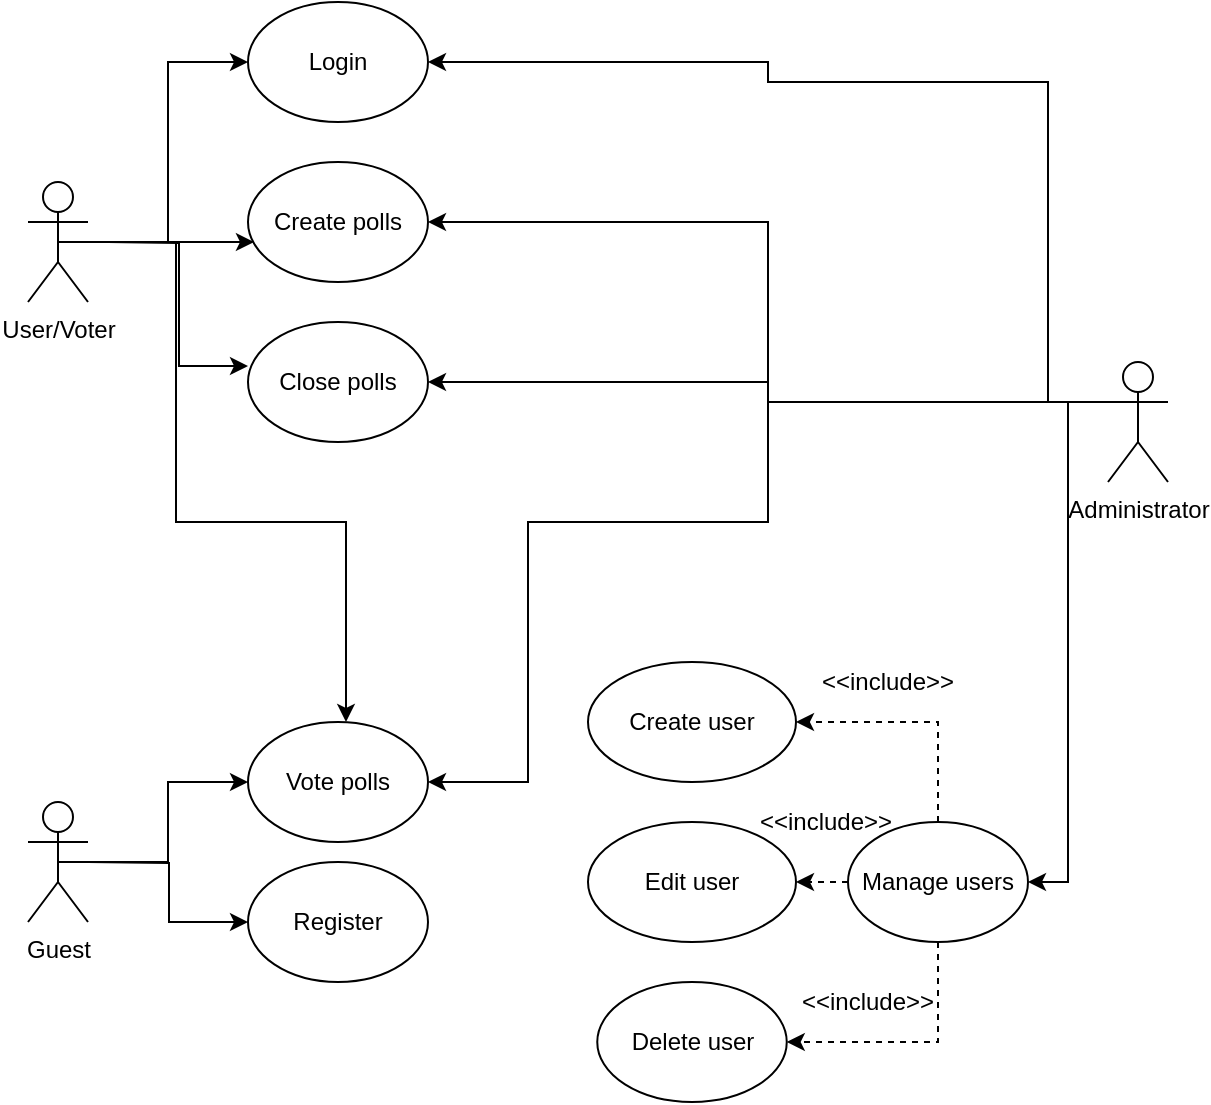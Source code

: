 <mxfile version="13.7.0" type="github">
  <diagram id="-ZjtS6gjc1SuAes6MkAO" name="Page-1">
    <mxGraphModel dx="2062" dy="1140" grid="1" gridSize="10" guides="1" tooltips="1" connect="1" arrows="1" fold="1" page="1" pageScale="1" pageWidth="827" pageHeight="1169" math="0" shadow="0">
      <root>
        <mxCell id="0" />
        <mxCell id="1" parent="0" />
        <mxCell id="IsQ_zeZgU_FJPywSF7nE-23" style="edgeStyle=orthogonalEdgeStyle;rounded=0;orthogonalLoop=1;jettySize=auto;html=1;entryX=0;entryY=0.5;entryDx=0;entryDy=0;" parent="1" target="IsQ_zeZgU_FJPywSF7nE-4" edge="1">
          <mxGeometry relative="1" as="geometry">
            <mxPoint x="220" y="140" as="sourcePoint" />
            <Array as="points">
              <mxPoint x="220" y="140" />
              <mxPoint x="260" y="140" />
              <mxPoint x="260" y="50" />
            </Array>
          </mxGeometry>
        </mxCell>
        <mxCell id="IsQ_zeZgU_FJPywSF7nE-24" style="edgeStyle=orthogonalEdgeStyle;rounded=0;orthogonalLoop=1;jettySize=auto;html=1;exitX=0.5;exitY=0.5;exitDx=0;exitDy=0;exitPerimeter=0;entryX=0.033;entryY=0.667;entryDx=0;entryDy=0;entryPerimeter=0;" parent="1" source="IsQ_zeZgU_FJPywSF7nE-1" target="IsQ_zeZgU_FJPywSF7nE-5" edge="1">
          <mxGeometry relative="1" as="geometry" />
        </mxCell>
        <mxCell id="IsQ_zeZgU_FJPywSF7nE-25" style="edgeStyle=orthogonalEdgeStyle;rounded=0;orthogonalLoop=1;jettySize=auto;html=1;entryX=0;entryY=0.367;entryDx=0;entryDy=0;entryPerimeter=0;" parent="1" target="IsQ_zeZgU_FJPywSF7nE-8" edge="1">
          <mxGeometry relative="1" as="geometry">
            <mxPoint x="230" y="140" as="sourcePoint" />
          </mxGeometry>
        </mxCell>
        <mxCell id="IsQ_zeZgU_FJPywSF7nE-34" style="edgeStyle=orthogonalEdgeStyle;rounded=0;orthogonalLoop=1;jettySize=auto;html=1;exitX=0.5;exitY=0.5;exitDx=0;exitDy=0;exitPerimeter=0;entryX=0.5;entryY=0;entryDx=0;entryDy=0;" parent="1" edge="1">
          <mxGeometry relative="1" as="geometry">
            <mxPoint x="209" y="140" as="sourcePoint" />
            <mxPoint x="349" y="380" as="targetPoint" />
            <Array as="points">
              <mxPoint x="264" y="140" />
              <mxPoint x="264" y="280" />
              <mxPoint x="349" y="280" />
            </Array>
          </mxGeometry>
        </mxCell>
        <mxCell id="IsQ_zeZgU_FJPywSF7nE-1" value="User/Voter" style="shape=umlActor;verticalLabelPosition=bottom;verticalAlign=top;html=1;outlineConnect=0;" parent="1" vertex="1">
          <mxGeometry x="190" y="110" width="30" height="60" as="geometry" />
        </mxCell>
        <mxCell id="IsQ_zeZgU_FJPywSF7nE-17" style="edgeStyle=orthogonalEdgeStyle;rounded=0;orthogonalLoop=1;jettySize=auto;html=1;exitX=0;exitY=0.333;exitDx=0;exitDy=0;exitPerimeter=0;entryX=1;entryY=0.5;entryDx=0;entryDy=0;" parent="1" source="IsQ_zeZgU_FJPywSF7nE-2" target="IsQ_zeZgU_FJPywSF7nE-12" edge="1">
          <mxGeometry relative="1" as="geometry" />
        </mxCell>
        <mxCell id="IsQ_zeZgU_FJPywSF7nE-29" style="edgeStyle=orthogonalEdgeStyle;rounded=0;orthogonalLoop=1;jettySize=auto;html=1;entryX=1;entryY=0.5;entryDx=0;entryDy=0;" parent="1" target="IsQ_zeZgU_FJPywSF7nE-4" edge="1">
          <mxGeometry relative="1" as="geometry">
            <mxPoint x="720" y="220" as="sourcePoint" />
            <Array as="points">
              <mxPoint x="720" y="220" />
              <mxPoint x="700" y="220" />
              <mxPoint x="700" y="60" />
              <mxPoint x="560" y="60" />
              <mxPoint x="560" y="50" />
            </Array>
          </mxGeometry>
        </mxCell>
        <mxCell id="IsQ_zeZgU_FJPywSF7nE-31" style="edgeStyle=orthogonalEdgeStyle;rounded=0;orthogonalLoop=1;jettySize=auto;html=1;exitX=0;exitY=0.333;exitDx=0;exitDy=0;exitPerimeter=0;entryX=1;entryY=0.5;entryDx=0;entryDy=0;" parent="1" source="IsQ_zeZgU_FJPywSF7nE-2" target="IsQ_zeZgU_FJPywSF7nE-5" edge="1">
          <mxGeometry relative="1" as="geometry" />
        </mxCell>
        <mxCell id="IsQ_zeZgU_FJPywSF7nE-32" style="edgeStyle=orthogonalEdgeStyle;rounded=0;orthogonalLoop=1;jettySize=auto;html=1;exitX=0;exitY=0.333;exitDx=0;exitDy=0;exitPerimeter=0;entryX=1;entryY=0.5;entryDx=0;entryDy=0;" parent="1" source="IsQ_zeZgU_FJPywSF7nE-2" target="IsQ_zeZgU_FJPywSF7nE-8" edge="1">
          <mxGeometry relative="1" as="geometry" />
        </mxCell>
        <mxCell id="IsQ_zeZgU_FJPywSF7nE-35" style="edgeStyle=orthogonalEdgeStyle;rounded=0;orthogonalLoop=1;jettySize=auto;html=1;exitX=0;exitY=0.333;exitDx=0;exitDy=0;exitPerimeter=0;entryX=1;entryY=0.5;entryDx=0;entryDy=0;" parent="1" source="IsQ_zeZgU_FJPywSF7nE-2" target="IsQ_zeZgU_FJPywSF7nE-9" edge="1">
          <mxGeometry relative="1" as="geometry">
            <Array as="points">
              <mxPoint x="560" y="220" />
              <mxPoint x="560" y="280" />
              <mxPoint x="440" y="280" />
              <mxPoint x="440" y="410" />
            </Array>
          </mxGeometry>
        </mxCell>
        <mxCell id="IsQ_zeZgU_FJPywSF7nE-2" value="Administrator&lt;br&gt;" style="shape=umlActor;verticalLabelPosition=bottom;verticalAlign=top;html=1;outlineConnect=0;" parent="1" vertex="1">
          <mxGeometry x="730" y="200" width="30" height="60" as="geometry" />
        </mxCell>
        <mxCell id="IsQ_zeZgU_FJPywSF7nE-27" style="edgeStyle=orthogonalEdgeStyle;rounded=0;orthogonalLoop=1;jettySize=auto;html=1;" parent="1" target="IsQ_zeZgU_FJPywSF7nE-6" edge="1">
          <mxGeometry relative="1" as="geometry">
            <mxPoint x="220" y="450" as="sourcePoint" />
          </mxGeometry>
        </mxCell>
        <mxCell id="IsQ_zeZgU_FJPywSF7nE-28" style="edgeStyle=orthogonalEdgeStyle;rounded=0;orthogonalLoop=1;jettySize=auto;html=1;exitX=0.5;exitY=0.5;exitDx=0;exitDy=0;exitPerimeter=0;" parent="1" source="IsQ_zeZgU_FJPywSF7nE-3" target="IsQ_zeZgU_FJPywSF7nE-9" edge="1">
          <mxGeometry relative="1" as="geometry" />
        </mxCell>
        <mxCell id="IsQ_zeZgU_FJPywSF7nE-3" value="Guest&lt;br&gt;" style="shape=umlActor;verticalLabelPosition=bottom;verticalAlign=top;html=1;outlineConnect=0;" parent="1" vertex="1">
          <mxGeometry x="190" y="420" width="30" height="60" as="geometry" />
        </mxCell>
        <mxCell id="IsQ_zeZgU_FJPywSF7nE-4" value="Login" style="ellipse;whiteSpace=wrap;html=1;" parent="1" vertex="1">
          <mxGeometry x="300" y="20" width="90" height="60" as="geometry" />
        </mxCell>
        <mxCell id="IsQ_zeZgU_FJPywSF7nE-5" value="Create polls" style="ellipse;whiteSpace=wrap;html=1;" parent="1" vertex="1">
          <mxGeometry x="300" y="100" width="90" height="60" as="geometry" />
        </mxCell>
        <mxCell id="IsQ_zeZgU_FJPywSF7nE-6" value="Register" style="ellipse;whiteSpace=wrap;html=1;" parent="1" vertex="1">
          <mxGeometry x="300" y="450" width="90" height="60" as="geometry" />
        </mxCell>
        <mxCell id="IsQ_zeZgU_FJPywSF7nE-8" value="Close polls" style="ellipse;whiteSpace=wrap;html=1;" parent="1" vertex="1">
          <mxGeometry x="300" y="180" width="90" height="60" as="geometry" />
        </mxCell>
        <mxCell id="IsQ_zeZgU_FJPywSF7nE-9" value="Vote polls" style="ellipse;whiteSpace=wrap;html=1;" parent="1" vertex="1">
          <mxGeometry x="300" y="380" width="90" height="60" as="geometry" />
        </mxCell>
        <mxCell id="IsQ_zeZgU_FJPywSF7nE-20" style="edgeStyle=orthogonalEdgeStyle;rounded=0;orthogonalLoop=1;jettySize=auto;html=1;exitX=0.5;exitY=0;exitDx=0;exitDy=0;entryX=1;entryY=0.5;entryDx=0;entryDy=0;dashed=1;" parent="1" source="IsQ_zeZgU_FJPywSF7nE-12" target="IsQ_zeZgU_FJPywSF7nE-14" edge="1">
          <mxGeometry relative="1" as="geometry" />
        </mxCell>
        <mxCell id="IsQ_zeZgU_FJPywSF7nE-21" style="edgeStyle=orthogonalEdgeStyle;rounded=0;orthogonalLoop=1;jettySize=auto;html=1;exitX=0;exitY=0.5;exitDx=0;exitDy=0;entryX=1;entryY=0.5;entryDx=0;entryDy=0;dashed=1;" parent="1" source="IsQ_zeZgU_FJPywSF7nE-12" target="IsQ_zeZgU_FJPywSF7nE-15" edge="1">
          <mxGeometry relative="1" as="geometry" />
        </mxCell>
        <mxCell id="IsQ_zeZgU_FJPywSF7nE-22" style="edgeStyle=orthogonalEdgeStyle;rounded=0;orthogonalLoop=1;jettySize=auto;html=1;exitX=0.5;exitY=1;exitDx=0;exitDy=0;entryX=1;entryY=0.5;entryDx=0;entryDy=0;dashed=1;" parent="1" source="IsQ_zeZgU_FJPywSF7nE-12" target="IsQ_zeZgU_FJPywSF7nE-13" edge="1">
          <mxGeometry relative="1" as="geometry" />
        </mxCell>
        <mxCell id="IsQ_zeZgU_FJPywSF7nE-12" value="Manage users" style="ellipse;whiteSpace=wrap;html=1;" parent="1" vertex="1">
          <mxGeometry x="600" y="430" width="90" height="60" as="geometry" />
        </mxCell>
        <mxCell id="IsQ_zeZgU_FJPywSF7nE-13" value="Delete user" style="ellipse;whiteSpace=wrap;html=1;" parent="1" vertex="1">
          <mxGeometry x="474.63" y="510" width="94.75" height="60" as="geometry" />
        </mxCell>
        <mxCell id="IsQ_zeZgU_FJPywSF7nE-14" value="Create user" style="ellipse;whiteSpace=wrap;html=1;" parent="1" vertex="1">
          <mxGeometry x="470" y="350" width="104" height="60" as="geometry" />
        </mxCell>
        <mxCell id="IsQ_zeZgU_FJPywSF7nE-15" value="Edit user" style="ellipse;whiteSpace=wrap;html=1;" parent="1" vertex="1">
          <mxGeometry x="470" y="430" width="104" height="60" as="geometry" />
        </mxCell>
        <mxCell id="IsQ_zeZgU_FJPywSF7nE-36" value="&amp;lt;&amp;lt;include&amp;gt;&amp;gt;" style="text;html=1;strokeColor=none;fillColor=none;align=center;verticalAlign=middle;whiteSpace=wrap;rounded=0;" parent="1" vertex="1">
          <mxGeometry x="600" y="350" width="40" height="20" as="geometry" />
        </mxCell>
        <mxCell id="IsQ_zeZgU_FJPywSF7nE-37" value="&amp;lt;&amp;lt;include&amp;gt;&amp;gt;" style="text;html=1;strokeColor=none;fillColor=none;align=center;verticalAlign=middle;whiteSpace=wrap;rounded=0;" parent="1" vertex="1">
          <mxGeometry x="590" y="510" width="40" height="20" as="geometry" />
        </mxCell>
        <mxCell id="IsQ_zeZgU_FJPywSF7nE-38" value="&amp;lt;&amp;lt;include&amp;gt;&amp;gt;" style="text;html=1;strokeColor=none;fillColor=none;align=center;verticalAlign=middle;whiteSpace=wrap;rounded=0;" parent="1" vertex="1">
          <mxGeometry x="569.38" y="420" width="40" height="20" as="geometry" />
        </mxCell>
      </root>
    </mxGraphModel>
  </diagram>
</mxfile>
